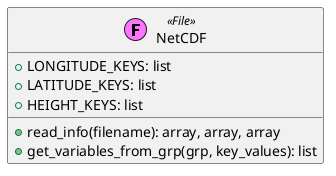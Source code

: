 @startuml
!$file = "(F,#ff75ff) File"
class NetCDF  <<$file>>{
    + LONGITUDE_KEYS: list
    + LATITUDE_KEYS: list
    + HEIGHT_KEYS: list

    + read_info(filename): array, array, array
    + get_variables_from_grp(grp, key_values): list
}
@enduml